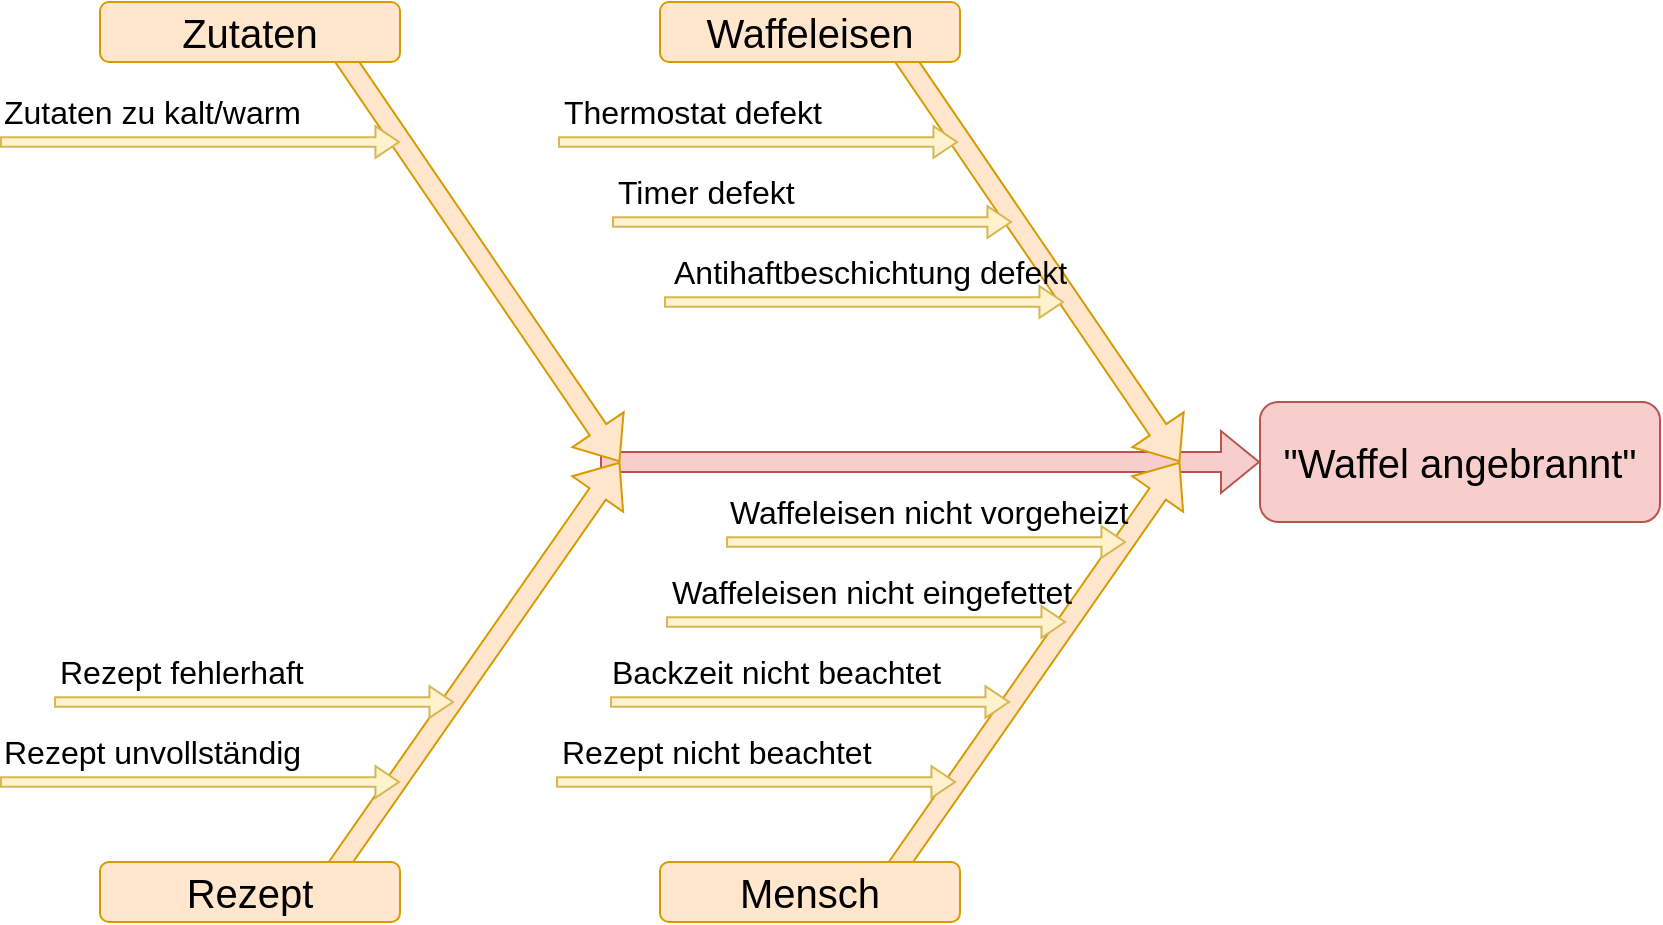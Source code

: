 <mxfile version="24.5.3" type="device">
  <diagram name="Seite-1" id="T95T-MAoptsZgxDkhdr3">
    <mxGraphModel dx="1337" dy="858" grid="1" gridSize="10" guides="1" tooltips="1" connect="1" arrows="1" fold="1" page="1" pageScale="1" pageWidth="827" pageHeight="1169" math="0" shadow="0">
      <root>
        <mxCell id="0" />
        <mxCell id="1" parent="0" />
        <mxCell id="CbMV93YRRMkIrPk-7vgo-9" value="&lt;font style=&quot;font-size: 20px;&quot;&gt;&quot;Waffel angebrannt&quot;&lt;/font&gt;" style="rounded=1;whiteSpace=wrap;html=1;fillColor=#f8cecc;strokeColor=#b85450;glass=0;strokeWidth=1;shadow=0;" parent="1" vertex="1">
          <mxGeometry x="630" y="410" width="200" height="60" as="geometry" />
        </mxCell>
        <mxCell id="CbMV93YRRMkIrPk-7vgo-10" value="" style="endArrow=classic;html=1;rounded=0;entryX=0;entryY=0.5;entryDx=0;entryDy=0;spacing=2;strokeWidth=1;shape=flexArrow;startSize=6;endSize=6;fillColor=#f8cecc;strokeColor=#b85450;" parent="1" target="CbMV93YRRMkIrPk-7vgo-9" edge="1">
          <mxGeometry width="50" height="50" relative="1" as="geometry">
            <mxPoint x="300" y="440" as="sourcePoint" />
            <mxPoint x="340" y="430" as="targetPoint" />
          </mxGeometry>
        </mxCell>
        <mxCell id="CbMV93YRRMkIrPk-7vgo-11" value="" style="endArrow=classic;html=1;rounded=0;spacing=2;strokeWidth=1;shape=flexArrow;startSize=6;endSize=6;fillColor=#ffe6cc;strokeColor=#d79b00;" parent="1" edge="1">
          <mxGeometry width="50" height="50" relative="1" as="geometry">
            <mxPoint x="440" y="220" as="sourcePoint" />
            <mxPoint x="590" y="440" as="targetPoint" />
          </mxGeometry>
        </mxCell>
        <mxCell id="CbMV93YRRMkIrPk-7vgo-12" value="&lt;font style=&quot;font-size: 20px;&quot;&gt;Waffeleisen&lt;/font&gt;" style="rounded=1;whiteSpace=wrap;html=1;fillColor=#ffe6cc;strokeColor=#d79b00;" parent="1" vertex="1">
          <mxGeometry x="330" y="210" width="150" height="30" as="geometry" />
        </mxCell>
        <mxCell id="CbMV93YRRMkIrPk-7vgo-25" value="" style="endArrow=classic;html=1;rounded=0;spacing=2;strokeWidth=1;shape=flexArrow;startSize=6;endSize=6;fillColor=#ffe6cc;strokeColor=#d79b00;" parent="1" edge="1">
          <mxGeometry width="50" height="50" relative="1" as="geometry">
            <mxPoint x="440" y="655" as="sourcePoint" />
            <mxPoint x="590" y="440" as="targetPoint" />
          </mxGeometry>
        </mxCell>
        <mxCell id="CbMV93YRRMkIrPk-7vgo-20" value="&lt;font style=&quot;font-size: 20px;&quot;&gt;Mensch&lt;/font&gt;" style="rounded=1;whiteSpace=wrap;html=1;fillColor=#ffe6cc;strokeColor=#d79b00;" parent="1" vertex="1">
          <mxGeometry x="330" y="640" width="150" height="30" as="geometry" />
        </mxCell>
        <mxCell id="CbMV93YRRMkIrPk-7vgo-29" value="" style="endArrow=classic;html=1;rounded=0;spacing=2;strokeWidth=1;shape=flexArrow;startSize=6;endSize=6;fillColor=#ffe6cc;strokeColor=#d79b00;" parent="1" edge="1">
          <mxGeometry width="50" height="50" relative="1" as="geometry">
            <mxPoint x="160" y="655" as="sourcePoint" />
            <mxPoint x="310" y="440" as="targetPoint" />
          </mxGeometry>
        </mxCell>
        <mxCell id="CbMV93YRRMkIrPk-7vgo-30" value="" style="endArrow=classic;html=1;rounded=0;spacing=2;strokeWidth=1;shape=flexArrow;startSize=6;endSize=6;fillColor=#ffe6cc;strokeColor=#d79b00;" parent="1" edge="1">
          <mxGeometry width="50" height="50" relative="1" as="geometry">
            <mxPoint x="160" y="220" as="sourcePoint" />
            <mxPoint x="310" y="440" as="targetPoint" />
          </mxGeometry>
        </mxCell>
        <mxCell id="CbMV93YRRMkIrPk-7vgo-14" value="&lt;font style=&quot;font-size: 20px;&quot;&gt;Zutaten&lt;/font&gt;" style="rounded=1;whiteSpace=wrap;html=1;fillColor=#ffe6cc;strokeColor=#d79b00;" parent="1" vertex="1">
          <mxGeometry x="50" y="210" width="150" height="30" as="geometry" />
        </mxCell>
        <mxCell id="CbMV93YRRMkIrPk-7vgo-15" value="&lt;font style=&quot;font-size: 20px;&quot;&gt;Rezept&lt;/font&gt;" style="rounded=1;whiteSpace=wrap;html=1;fillColor=#ffe6cc;strokeColor=#d79b00;" parent="1" vertex="1">
          <mxGeometry x="50" y="640" width="150" height="30" as="geometry" />
        </mxCell>
        <mxCell id="CbMV93YRRMkIrPk-7vgo-34" value="" style="endArrow=classic;html=1;rounded=0;fillColor=#fff2cc;strokeColor=#d6b656;shape=flexArrow;width=4.722;endSize=3.592;startSize=3;endWidth=10.077;" parent="1" edge="1">
          <mxGeometry width="50" height="50" relative="1" as="geometry">
            <mxPoint x="332" y="360" as="sourcePoint" />
            <mxPoint x="532" y="360" as="targetPoint" />
          </mxGeometry>
        </mxCell>
        <mxCell id="CbMV93YRRMkIrPk-7vgo-35" value="" style="endArrow=classic;html=1;rounded=0;fillColor=#fff2cc;strokeColor=#d6b656;shape=flexArrow;width=4.722;endSize=3.592;startSize=3;endWidth=10.077;" parent="1" edge="1">
          <mxGeometry width="50" height="50" relative="1" as="geometry">
            <mxPoint x="279" y="280" as="sourcePoint" />
            <mxPoint x="479" y="280" as="targetPoint" />
          </mxGeometry>
        </mxCell>
        <mxCell id="CbMV93YRRMkIrPk-7vgo-36" value="" style="endArrow=classic;html=1;rounded=0;fillColor=#fff2cc;strokeColor=#d6b656;shape=flexArrow;width=4.722;endSize=3.592;startSize=3;endWidth=10.077;" parent="1" edge="1">
          <mxGeometry width="50" height="50" relative="1" as="geometry">
            <mxPoint x="363" y="480" as="sourcePoint" />
            <mxPoint x="563" y="480" as="targetPoint" />
          </mxGeometry>
        </mxCell>
        <mxCell id="CbMV93YRRMkIrPk-7vgo-39" value="" style="endArrow=classic;html=1;rounded=0;fillColor=#fff2cc;strokeColor=#d6b656;shape=flexArrow;width=4.722;endSize=3.592;startSize=3;endWidth=10.077;" parent="1" edge="1">
          <mxGeometry width="50" height="50" relative="1" as="geometry">
            <mxPoint y="280" as="sourcePoint" />
            <mxPoint x="200" y="280" as="targetPoint" />
          </mxGeometry>
        </mxCell>
        <mxCell id="CbMV93YRRMkIrPk-7vgo-40" value="" style="endArrow=classic;html=1;rounded=0;fillColor=#fff2cc;strokeColor=#d6b656;shape=flexArrow;width=4.722;endSize=3.592;startSize=3;endWidth=10.077;" parent="1" edge="1">
          <mxGeometry width="50" height="50" relative="1" as="geometry">
            <mxPoint x="278" y="600" as="sourcePoint" />
            <mxPoint x="478" y="600" as="targetPoint" />
          </mxGeometry>
        </mxCell>
        <mxCell id="CbMV93YRRMkIrPk-7vgo-41" value="" style="endArrow=classic;html=1;rounded=0;fillColor=#fff2cc;strokeColor=#d6b656;shape=flexArrow;width=4.722;endSize=3.592;startSize=3;endWidth=10.077;" parent="1" edge="1">
          <mxGeometry width="50" height="50" relative="1" as="geometry">
            <mxPoint x="305" y="560" as="sourcePoint" />
            <mxPoint x="505" y="560" as="targetPoint" />
          </mxGeometry>
        </mxCell>
        <mxCell id="CbMV93YRRMkIrPk-7vgo-42" value="" style="endArrow=classic;html=1;rounded=0;fillColor=#fff2cc;strokeColor=#d6b656;shape=flexArrow;width=4.722;endSize=3.592;startSize=3;endWidth=10.077;" parent="1" edge="1">
          <mxGeometry width="50" height="50" relative="1" as="geometry">
            <mxPoint x="333" y="520" as="sourcePoint" />
            <mxPoint x="533" y="520" as="targetPoint" />
          </mxGeometry>
        </mxCell>
        <mxCell id="CbMV93YRRMkIrPk-7vgo-60" value="" style="endArrow=classic;html=1;rounded=0;fillColor=#fff2cc;strokeColor=#d6b656;shape=flexArrow;width=4.722;endSize=3.592;startSize=3;endWidth=10.077;" parent="1" edge="1">
          <mxGeometry width="50" height="50" relative="1" as="geometry">
            <mxPoint y="600" as="sourcePoint" />
            <mxPoint x="200" y="600" as="targetPoint" />
          </mxGeometry>
        </mxCell>
        <mxCell id="CbMV93YRRMkIrPk-7vgo-61" value="" style="endArrow=classic;html=1;rounded=0;fillColor=#fff2cc;strokeColor=#d6b656;shape=flexArrow;width=4.722;endSize=3.592;startSize=3;endWidth=10.077;" parent="1" edge="1">
          <mxGeometry width="50" height="50" relative="1" as="geometry">
            <mxPoint x="27" y="560" as="sourcePoint" />
            <mxPoint x="227" y="560" as="targetPoint" />
          </mxGeometry>
        </mxCell>
        <mxCell id="CbMV93YRRMkIrPk-7vgo-64" value="Zutaten zu kalt/warm" style="text;html=1;align=left;verticalAlign=middle;whiteSpace=wrap;rounded=0;fontSize=16;" parent="1" vertex="1">
          <mxGeometry y="250" width="180" height="30" as="geometry" />
        </mxCell>
        <mxCell id="CbMV93YRRMkIrPk-7vgo-66" value="Thermostat defekt" style="text;html=1;align=left;verticalAlign=middle;whiteSpace=wrap;rounded=0;fontSize=16;" parent="1" vertex="1">
          <mxGeometry x="280" y="250" width="150" height="30" as="geometry" />
        </mxCell>
        <mxCell id="CbMV93YRRMkIrPk-7vgo-67" value="Waffeleisen nicht vorgeheizt" style="text;html=1;align=left;verticalAlign=middle;whiteSpace=wrap;rounded=0;fontSize=16;" parent="1" vertex="1">
          <mxGeometry x="363" y="450" width="397" height="30" as="geometry" />
        </mxCell>
        <mxCell id="CbMV93YRRMkIrPk-7vgo-68" value="Antihaftbeschichtung defekt" style="text;html=1;align=left;verticalAlign=middle;whiteSpace=wrap;rounded=0;fontSize=16;" parent="1" vertex="1">
          <mxGeometry x="335" y="330" width="216" height="30" as="geometry" />
        </mxCell>
        <mxCell id="CbMV93YRRMkIrPk-7vgo-69" value="Rezept nicht beachtet" style="text;html=1;align=left;verticalAlign=middle;whiteSpace=wrap;rounded=0;fontSize=16;" parent="1" vertex="1">
          <mxGeometry x="279" y="570" width="181" height="30" as="geometry" />
        </mxCell>
        <mxCell id="CbMV93YRRMkIrPk-7vgo-70" value="Backzeit nicht beachtet" style="text;html=1;align=left;verticalAlign=middle;whiteSpace=wrap;rounded=0;fontSize=16;" parent="1" vertex="1">
          <mxGeometry x="304" y="530" width="181" height="30" as="geometry" />
        </mxCell>
        <mxCell id="CbMV93YRRMkIrPk-7vgo-71" value="Rezept unvollständig" style="text;html=1;align=left;verticalAlign=middle;whiteSpace=wrap;rounded=0;fontSize=16;" parent="1" vertex="1">
          <mxGeometry y="570" width="181" height="30" as="geometry" />
        </mxCell>
        <mxCell id="CbMV93YRRMkIrPk-7vgo-72" value="Rezept fehlerhaft" style="text;html=1;align=left;verticalAlign=middle;whiteSpace=wrap;rounded=0;fontSize=16;" parent="1" vertex="1">
          <mxGeometry x="28" y="530" width="202" height="30" as="geometry" />
        </mxCell>
        <mxCell id="fMPMj7DxE2wM9YxJ1Khv-1" value="" style="endArrow=classic;html=1;rounded=0;fillColor=#fff2cc;strokeColor=#d6b656;shape=flexArrow;width=4.722;endSize=3.592;startSize=3;endWidth=10.077;" edge="1" parent="1">
          <mxGeometry width="50" height="50" relative="1" as="geometry">
            <mxPoint x="306" y="320" as="sourcePoint" />
            <mxPoint x="506" y="320" as="targetPoint" />
          </mxGeometry>
        </mxCell>
        <mxCell id="fMPMj7DxE2wM9YxJ1Khv-2" value="Timer defekt" style="text;html=1;align=left;verticalAlign=middle;whiteSpace=wrap;rounded=0;fontSize=16;" vertex="1" parent="1">
          <mxGeometry x="307" y="290" width="150" height="30" as="geometry" />
        </mxCell>
        <mxCell id="fMPMj7DxE2wM9YxJ1Khv-3" value="Waffeleisen nicht eingefettet" style="text;html=1;align=left;verticalAlign=middle;whiteSpace=wrap;rounded=0;fontSize=16;" vertex="1" parent="1">
          <mxGeometry x="334" y="490" width="217" height="30" as="geometry" />
        </mxCell>
      </root>
    </mxGraphModel>
  </diagram>
</mxfile>
